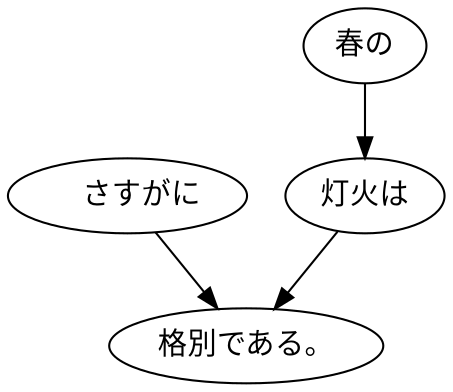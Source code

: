 digraph graph2696 {
	node0 [label="　さすがに"];
	node1 [label="春の"];
	node2 [label="灯火は"];
	node3 [label="格別である。"];
	node0 -> node3;
	node1 -> node2;
	node2 -> node3;
}
